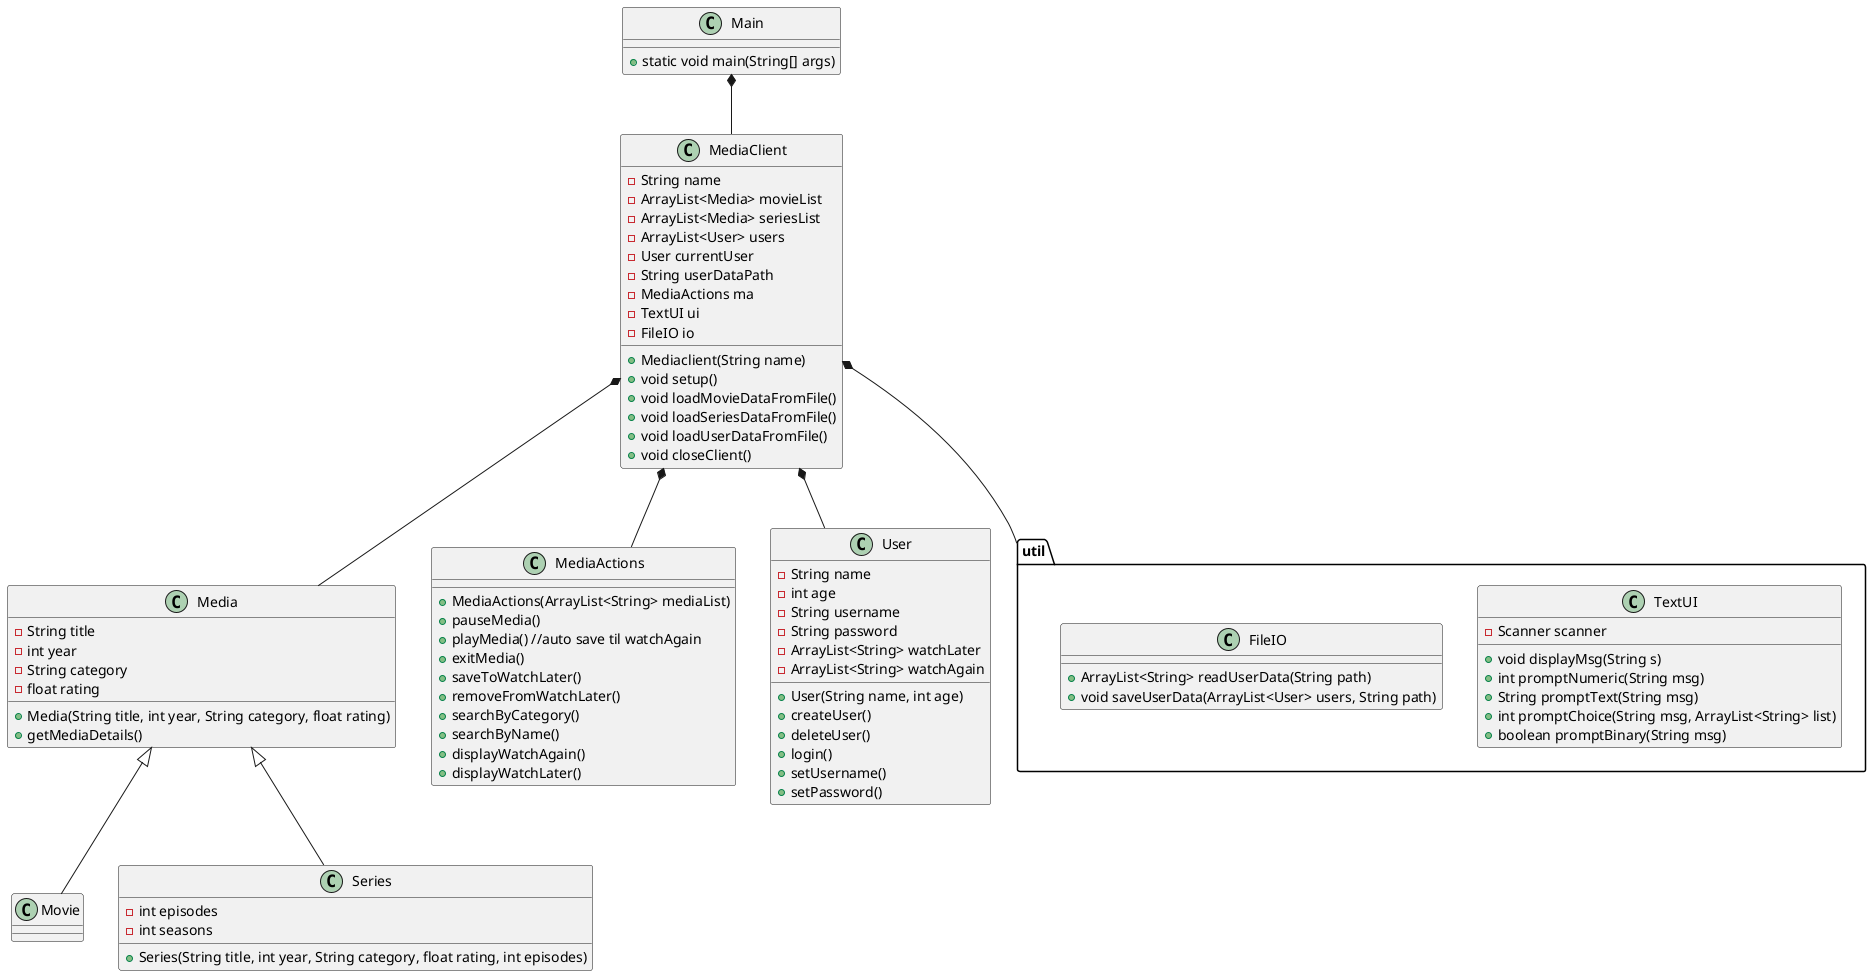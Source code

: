 @startuml
class Main{
+ static void main(String[] args)
}

class Media{
- String title
- int year
- String category
- float rating
+Media(String title, int year, String category, float rating)
+getMediaDetails()


}

class MediaClient{
-String name
-ArrayList<Media> movieList
-ArrayList<Media> seriesList
-ArrayList<User> users
-User currentUser
-String userDataPath
-MediaActions ma
-TextUI ui
-FileIO io
+Mediaclient(String name)
+void setup()
+void loadMovieDataFromFile()
+void loadSeriesDataFromFile()
+void loadUserDataFromFile()
+void closeClient()


}


class Movie{
}

class Series{
- int episodes
- int seasons
+Series(String title, int year, String category, float rating, int episodes)
}


class MediaActions{
+MediaActions(ArrayList<String> mediaList)
+pauseMedia()
+playMedia() //auto save til watchAgain
+exitMedia()
+saveToWatchLater()
+removeFromWatchLater()
+searchByCategory()
+searchByName()
+displayWatchAgain()
+displayWatchLater()
}

class User{
-String name
-int age
-String username
-String password
-ArrayList<String> watchLater
-ArrayList<String> watchAgain
+User(String name, int age)
+createUser()
+deleteUser()
+login()
'+logout() nok ikke nødvendig
+setUsername()
+setPassword()
}


package "util" {
class TextUI{
- Scanner scanner

+void displayMsg(String s)
+int promptNumeric(String msg)
+String promptText(String msg)
+int promptChoice(String msg, ArrayList<String> list)
+boolean promptBinary(String msg)
}
class FileIO{
'+void addMediaToFile(Media media, String path)
'+void removeMediaFromFile(Media media, String path)
+ArrayList<String> readUserData(String path)
+void saveUserData(ArrayList<User> users, String path)
}
}

MediaClient *-- Media
Media<|--Series
Media <|-- Movie
MediaClient *-- User
Main *-- MediaClient
MediaClient *-- "util"
MediaClient *-- MediaActions





@enduml